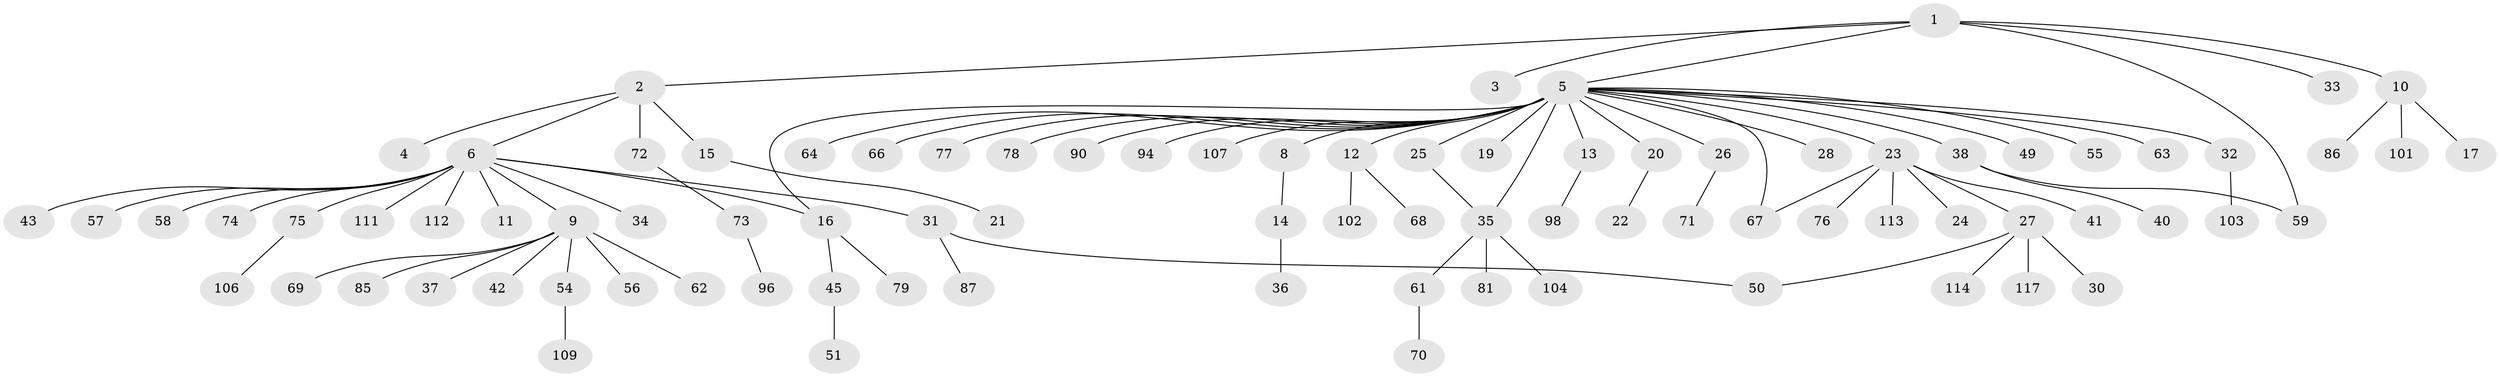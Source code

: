 // Generated by graph-tools (version 1.1) at 2025/51/02/27/25 19:51:58]
// undirected, 87 vertices, 91 edges
graph export_dot {
graph [start="1"]
  node [color=gray90,style=filled];
  1 [super="+92"];
  2 [super="+88"];
  3;
  4;
  5 [super="+118"];
  6 [super="+7"];
  8;
  9 [super="+80"];
  10 [super="+91"];
  11;
  12 [super="+60"];
  13 [super="+18"];
  14 [super="+46"];
  15;
  16 [super="+44"];
  17;
  19;
  20;
  21;
  22 [super="+93"];
  23 [super="+89"];
  24;
  25 [super="+53"];
  26 [super="+29"];
  27 [super="+39"];
  28;
  30;
  31 [super="+48"];
  32 [super="+84"];
  33;
  34;
  35 [super="+83"];
  36 [super="+52"];
  37;
  38 [super="+47"];
  40;
  41;
  42;
  43;
  45 [super="+100"];
  49 [super="+99"];
  50 [super="+82"];
  51 [super="+65"];
  54 [super="+108"];
  55;
  56 [super="+95"];
  57;
  58 [super="+110"];
  59 [super="+119"];
  61;
  62;
  63 [super="+116"];
  64;
  66;
  67;
  68;
  69;
  70;
  71;
  72;
  73 [super="+115"];
  74;
  75 [super="+97"];
  76 [super="+105"];
  77;
  78;
  79;
  81;
  85;
  86;
  87;
  90;
  94;
  96;
  98;
  101;
  102;
  103;
  104;
  106;
  107;
  109;
  111;
  112;
  113;
  114;
  117;
  1 -- 2;
  1 -- 3;
  1 -- 5;
  1 -- 10;
  1 -- 33;
  1 -- 59;
  2 -- 4;
  2 -- 6;
  2 -- 15;
  2 -- 72;
  5 -- 8;
  5 -- 12;
  5 -- 13;
  5 -- 16;
  5 -- 19;
  5 -- 20;
  5 -- 23;
  5 -- 25;
  5 -- 26;
  5 -- 28;
  5 -- 32;
  5 -- 35;
  5 -- 38;
  5 -- 49;
  5 -- 55;
  5 -- 63;
  5 -- 64;
  5 -- 66;
  5 -- 67;
  5 -- 77;
  5 -- 78;
  5 -- 90;
  5 -- 94;
  5 -- 107;
  6 -- 9;
  6 -- 43;
  6 -- 111;
  6 -- 34;
  6 -- 74;
  6 -- 11;
  6 -- 75;
  6 -- 112;
  6 -- 57;
  6 -- 58;
  6 -- 31;
  6 -- 16;
  8 -- 14;
  9 -- 37;
  9 -- 42;
  9 -- 54;
  9 -- 56;
  9 -- 62;
  9 -- 69;
  9 -- 85;
  10 -- 17;
  10 -- 86;
  10 -- 101;
  12 -- 68;
  12 -- 102;
  13 -- 98;
  14 -- 36;
  15 -- 21;
  16 -- 45;
  16 -- 79;
  20 -- 22;
  23 -- 24;
  23 -- 27;
  23 -- 41;
  23 -- 67;
  23 -- 76;
  23 -- 113;
  25 -- 35;
  26 -- 71;
  27 -- 30;
  27 -- 50;
  27 -- 114;
  27 -- 117;
  31 -- 50;
  31 -- 87;
  32 -- 103;
  35 -- 61;
  35 -- 81;
  35 -- 104;
  38 -- 40;
  38 -- 59;
  45 -- 51;
  54 -- 109;
  61 -- 70;
  72 -- 73;
  73 -- 96;
  75 -- 106;
}
